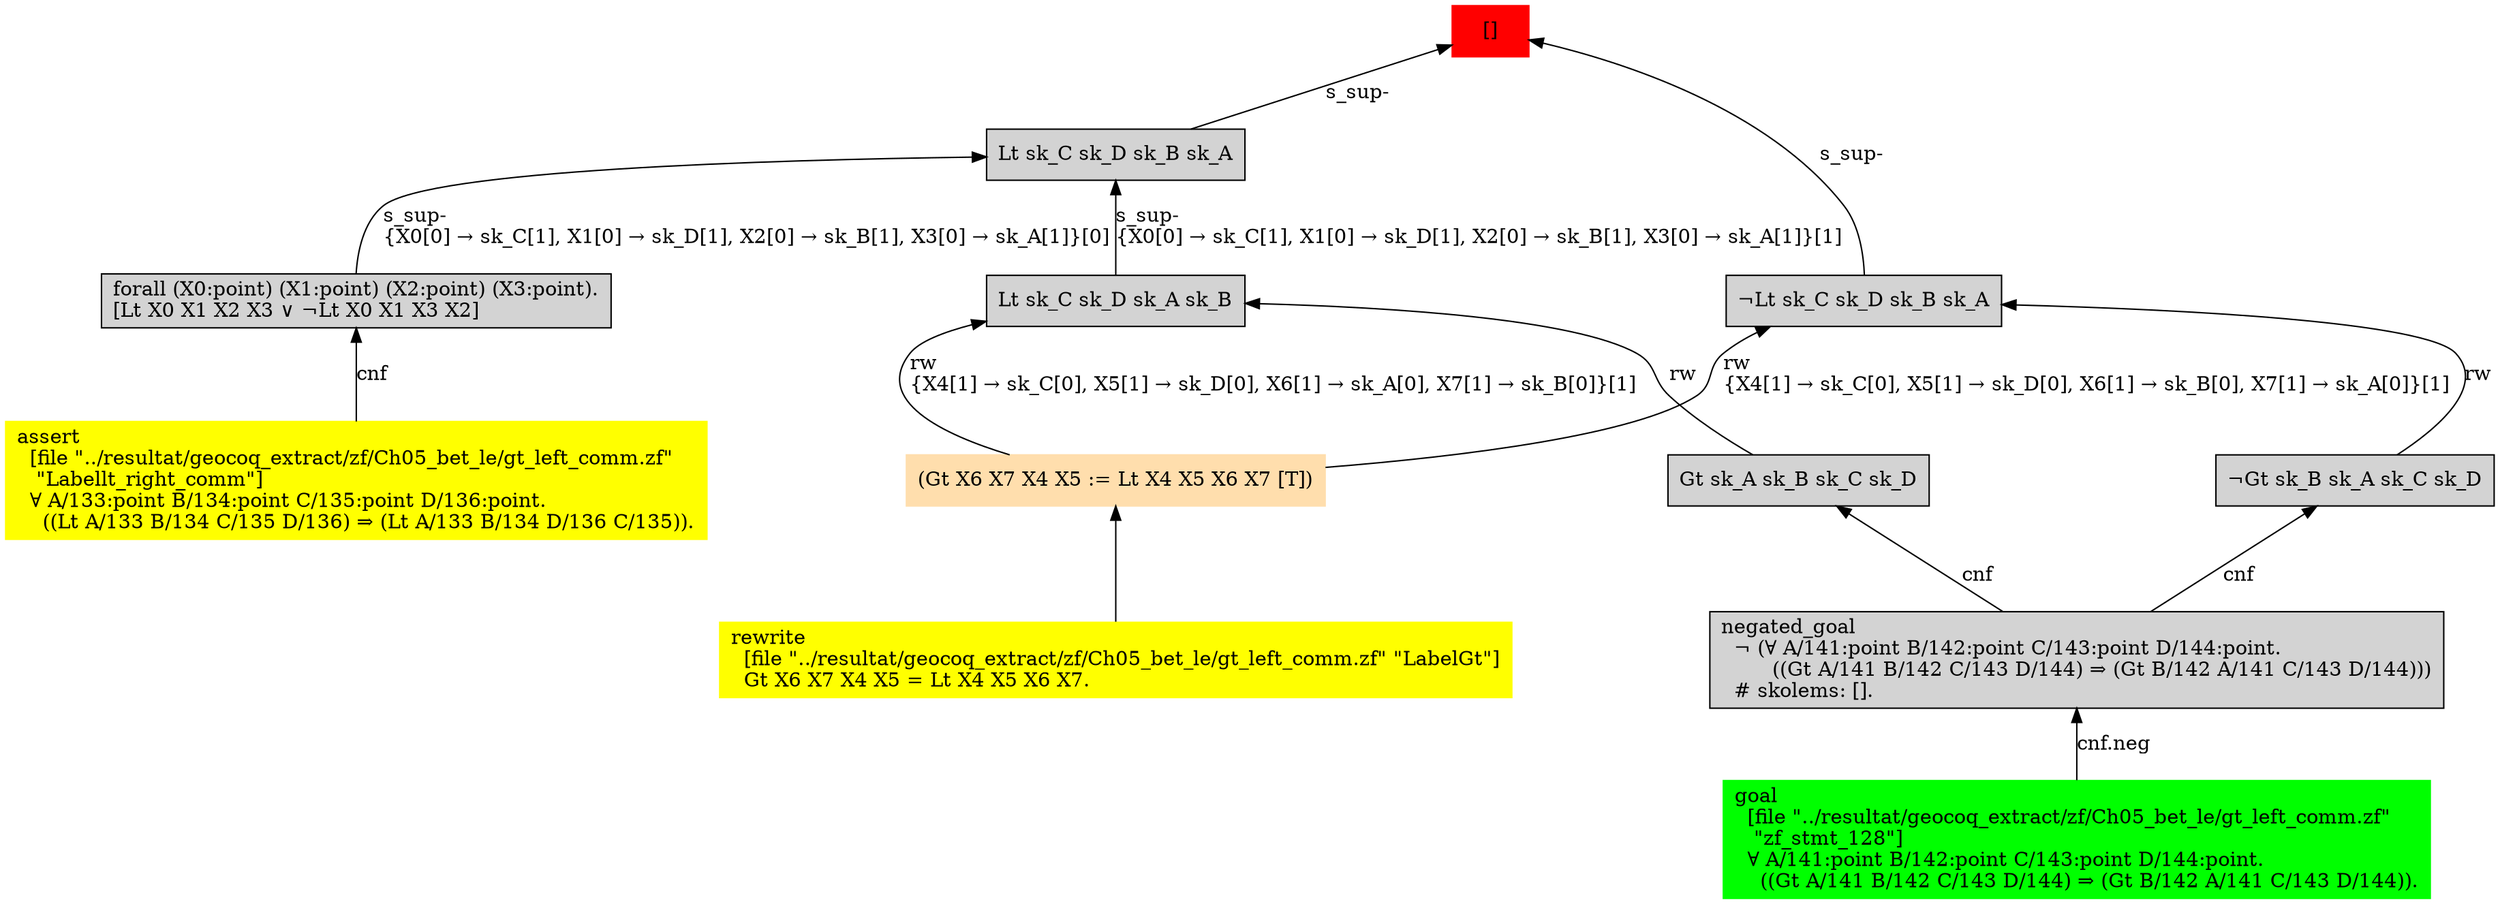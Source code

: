 digraph "unsat_graph" {
  vertex_0 [color=red, label="[]", shape=box, style=filled];
  vertex_0 -> vertex_1 [label="s_sup-\l", dir="back"];
  vertex_1 [shape=box, label="¬Lt sk_C sk_D sk_B sk_A\l", style=filled];
  vertex_1 -> vertex_2 [label="rw\l\{X4[1] → sk_C[0], X5[1] → sk_D[0], X6[1] → sk_B[0], X7[1] → sk_A[0]\}[1]\l", dir="back"];
  vertex_2 [color=navajowhite, shape=box, label="(Gt X6 X7 X4 X5 := Lt X4 X5 X6 X7 [T])\l", style=filled];
  vertex_2 -> vertex_3 [label="", dir="back"];
  vertex_3 [color=yellow, shape=box, label="rewrite\l  [file \"../resultat/geocoq_extract/zf/Ch05_bet_le/gt_left_comm.zf\" \"LabelGt\"]\l  Gt X6 X7 X4 X5 = Lt X4 X5 X6 X7.\l", style=filled];
  vertex_1 -> vertex_4 [label="rw", dir="back"];
  vertex_4 [shape=box, label="¬Gt sk_B sk_A sk_C sk_D\l", style=filled];
  vertex_4 -> vertex_5 [label="cnf", dir="back"];
  vertex_5 [shape=box, label="negated_goal\l  ¬ (∀ A/141:point B/142:point C/143:point D/144:point.\l        ((Gt A/141 B/142 C/143 D/144) ⇒ (Gt B/142 A/141 C/143 D/144)))\l  # skolems: [].\l", style=filled];
  vertex_5 -> vertex_6 [label="cnf.neg", dir="back"];
  vertex_6 [color=green, shape=box, label="goal\l  [file \"../resultat/geocoq_extract/zf/Ch05_bet_le/gt_left_comm.zf\" \l   \"zf_stmt_128\"]\l  ∀ A/141:point B/142:point C/143:point D/144:point.\l    ((Gt A/141 B/142 C/143 D/144) ⇒ (Gt B/142 A/141 C/143 D/144)).\l", style=filled];
  vertex_0 -> vertex_7 [label="s_sup-\l", dir="back"];
  vertex_7 [shape=box, label="Lt sk_C sk_D sk_B sk_A\l", style=filled];
  vertex_7 -> vertex_8 [label="s_sup-\l\{X0[0] → sk_C[1], X1[0] → sk_D[1], X2[0] → sk_B[1], X3[0] → sk_A[1]\}[0]\l", dir="back"];
  vertex_8 [shape=box, label="forall (X0:point) (X1:point) (X2:point) (X3:point).\l[Lt X0 X1 X2 X3 ∨ ¬Lt X0 X1 X3 X2]\l", style=filled];
  vertex_8 -> vertex_9 [label="cnf", dir="back"];
  vertex_9 [color=yellow, shape=box, label="assert\l  [file \"../resultat/geocoq_extract/zf/Ch05_bet_le/gt_left_comm.zf\" \l   \"Labellt_right_comm\"]\l  ∀ A/133:point B/134:point C/135:point D/136:point.\l    ((Lt A/133 B/134 C/135 D/136) ⇒ (Lt A/133 B/134 D/136 C/135)).\l", style=filled];
  vertex_7 -> vertex_10 [label="s_sup-\l\{X0[0] → sk_C[1], X1[0] → sk_D[1], X2[0] → sk_B[1], X3[0] → sk_A[1]\}[1]\l", dir="back"];
  vertex_10 [shape=box, label="Lt sk_C sk_D sk_A sk_B\l", style=filled];
  vertex_10 -> vertex_2 [label="rw\l\{X4[1] → sk_C[0], X5[1] → sk_D[0], X6[1] → sk_A[0], X7[1] → sk_B[0]\}[1]\l", dir="back"];
  vertex_10 -> vertex_11 [label="rw", dir="back"];
  vertex_11 [shape=box, label="Gt sk_A sk_B sk_C sk_D\l", style=filled];
  vertex_11 -> vertex_5 [label="cnf", dir="back"];
  }


